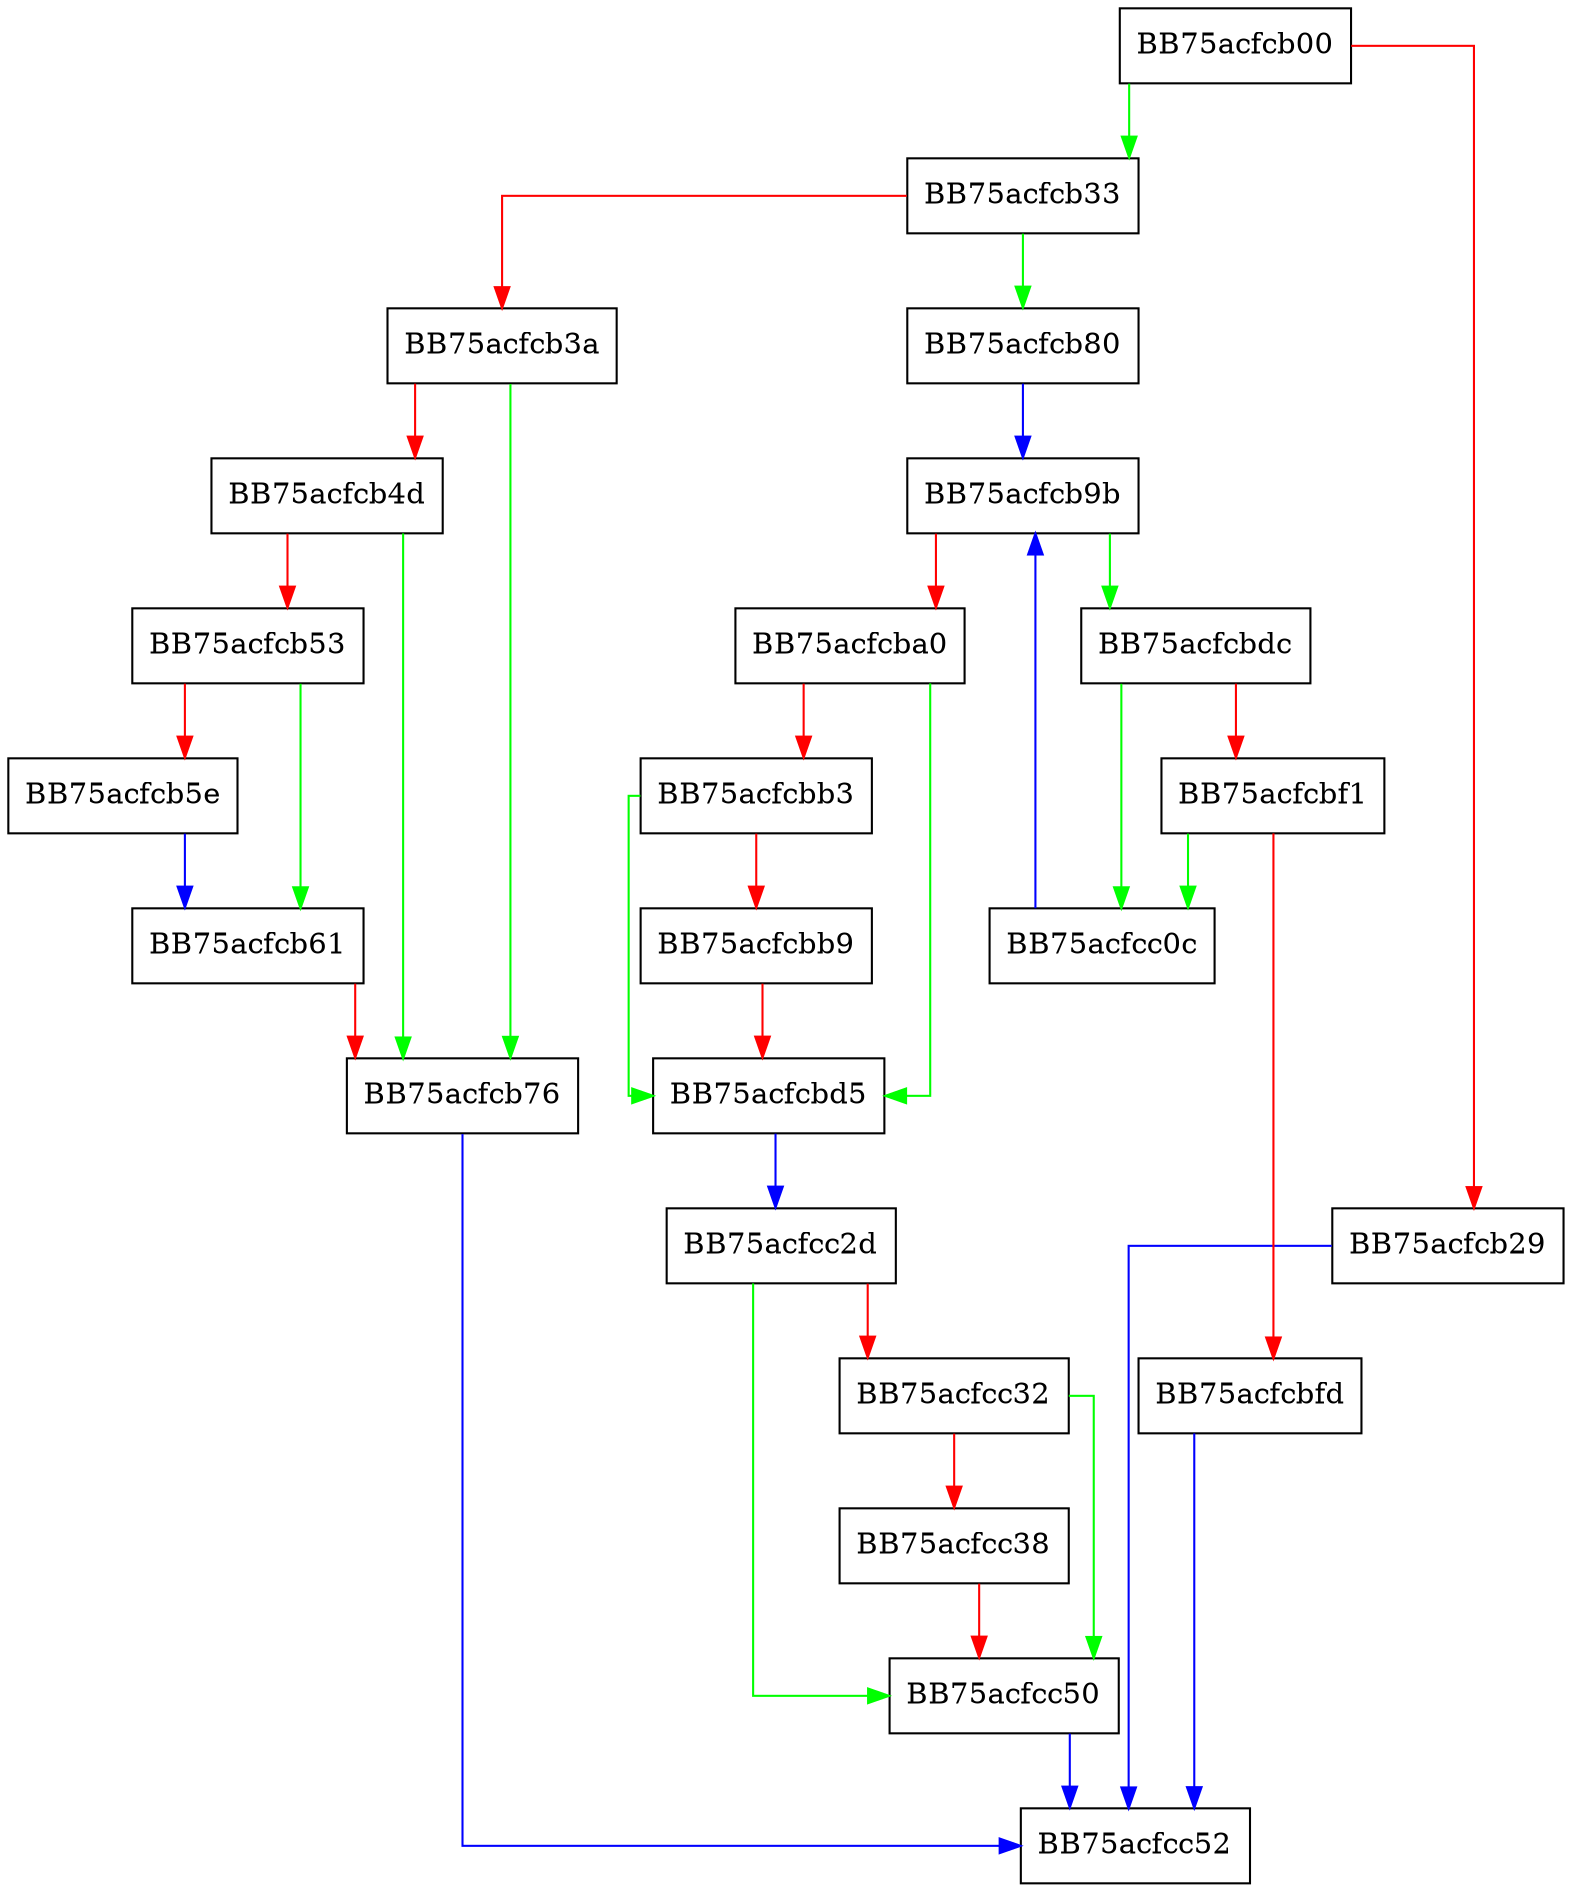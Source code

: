 digraph VaddrToFsSectionHeader {
  node [shape="box"];
  graph [splines=ortho];
  BB75acfcb00 -> BB75acfcb33 [color="green"];
  BB75acfcb00 -> BB75acfcb29 [color="red"];
  BB75acfcb29 -> BB75acfcc52 [color="blue"];
  BB75acfcb33 -> BB75acfcb80 [color="green"];
  BB75acfcb33 -> BB75acfcb3a [color="red"];
  BB75acfcb3a -> BB75acfcb76 [color="green"];
  BB75acfcb3a -> BB75acfcb4d [color="red"];
  BB75acfcb4d -> BB75acfcb76 [color="green"];
  BB75acfcb4d -> BB75acfcb53 [color="red"];
  BB75acfcb53 -> BB75acfcb61 [color="green"];
  BB75acfcb53 -> BB75acfcb5e [color="red"];
  BB75acfcb5e -> BB75acfcb61 [color="blue"];
  BB75acfcb61 -> BB75acfcb76 [color="red"];
  BB75acfcb76 -> BB75acfcc52 [color="blue"];
  BB75acfcb80 -> BB75acfcb9b [color="blue"];
  BB75acfcb9b -> BB75acfcbdc [color="green"];
  BB75acfcb9b -> BB75acfcba0 [color="red"];
  BB75acfcba0 -> BB75acfcbd5 [color="green"];
  BB75acfcba0 -> BB75acfcbb3 [color="red"];
  BB75acfcbb3 -> BB75acfcbd5 [color="green"];
  BB75acfcbb3 -> BB75acfcbb9 [color="red"];
  BB75acfcbb9 -> BB75acfcbd5 [color="red"];
  BB75acfcbd5 -> BB75acfcc2d [color="blue"];
  BB75acfcbdc -> BB75acfcc0c [color="green"];
  BB75acfcbdc -> BB75acfcbf1 [color="red"];
  BB75acfcbf1 -> BB75acfcc0c [color="green"];
  BB75acfcbf1 -> BB75acfcbfd [color="red"];
  BB75acfcbfd -> BB75acfcc52 [color="blue"];
  BB75acfcc0c -> BB75acfcb9b [color="blue"];
  BB75acfcc2d -> BB75acfcc50 [color="green"];
  BB75acfcc2d -> BB75acfcc32 [color="red"];
  BB75acfcc32 -> BB75acfcc50 [color="green"];
  BB75acfcc32 -> BB75acfcc38 [color="red"];
  BB75acfcc38 -> BB75acfcc50 [color="red"];
  BB75acfcc50 -> BB75acfcc52 [color="blue"];
}